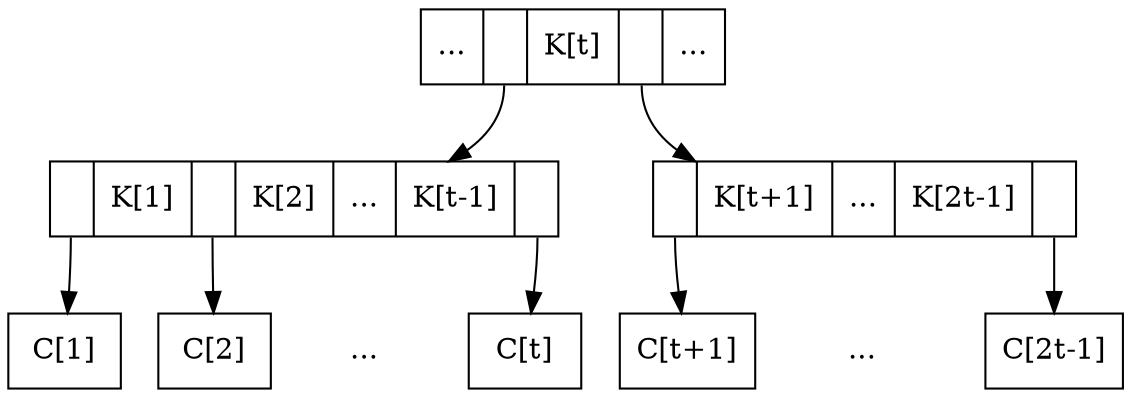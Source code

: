 digraph G{
	margin="0"
	node[shape=record]
	nleft[label="<c1>|K[1]|<c2>|K[2]|<c2toi>...|K[t-1]|<ci>"];
	n[label="...|<cleft>|K[t]|<cright>|..."];
	nright[label="<ci1>|K[t+1]|<ci1ton>...|K[2t-1]|<cn1>"];
	C1[label="C[1]"];
	C2[label="C[2]"];
	C2toi[shape=plaintext, label="..."];
	Ci[label="C[t]"];
	Ci1[label="C[t+1]"];
	Ci1ton[shape=plaintext, label="..."];
	Cn1[label="C[2t-1]"];
	/*connections on left*/
	nleft:c1->C1;
	nleft:c2->C2;
	nleft:c2toi->C2toi[style=invis];
	nleft:ci->Ci;
	/*connections on right*/
	nright:ci1->Ci1;
	nright:ci1ton->Ci1ton[style=invis];
	nright:cn1->Cn1;
	/*connections for middle key*/
	n:cleft->nleft
	n:cright->nright
}
